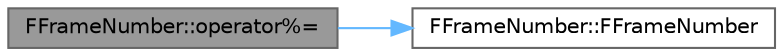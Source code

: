 digraph "FFrameNumber::operator%="
{
 // INTERACTIVE_SVG=YES
 // LATEX_PDF_SIZE
  bgcolor="transparent";
  edge [fontname=Helvetica,fontsize=10,labelfontname=Helvetica,labelfontsize=10];
  node [fontname=Helvetica,fontsize=10,shape=box,height=0.2,width=0.4];
  rankdir="LR";
  Node1 [id="Node000001",label="FFrameNumber::operator%=",height=0.2,width=0.4,color="gray40", fillcolor="grey60", style="filled", fontcolor="black",tooltip=" "];
  Node1 -> Node2 [id="edge1_Node000001_Node000002",color="steelblue1",style="solid",tooltip=" "];
  Node2 [id="Node000002",label="FFrameNumber::FFrameNumber",height=0.2,width=0.4,color="grey40", fillcolor="white", style="filled",URL="$d0/d07/structFFrameNumber.html#a3de43f02a3b1bfdb86170a3f40da95d8",tooltip=" "];
}
